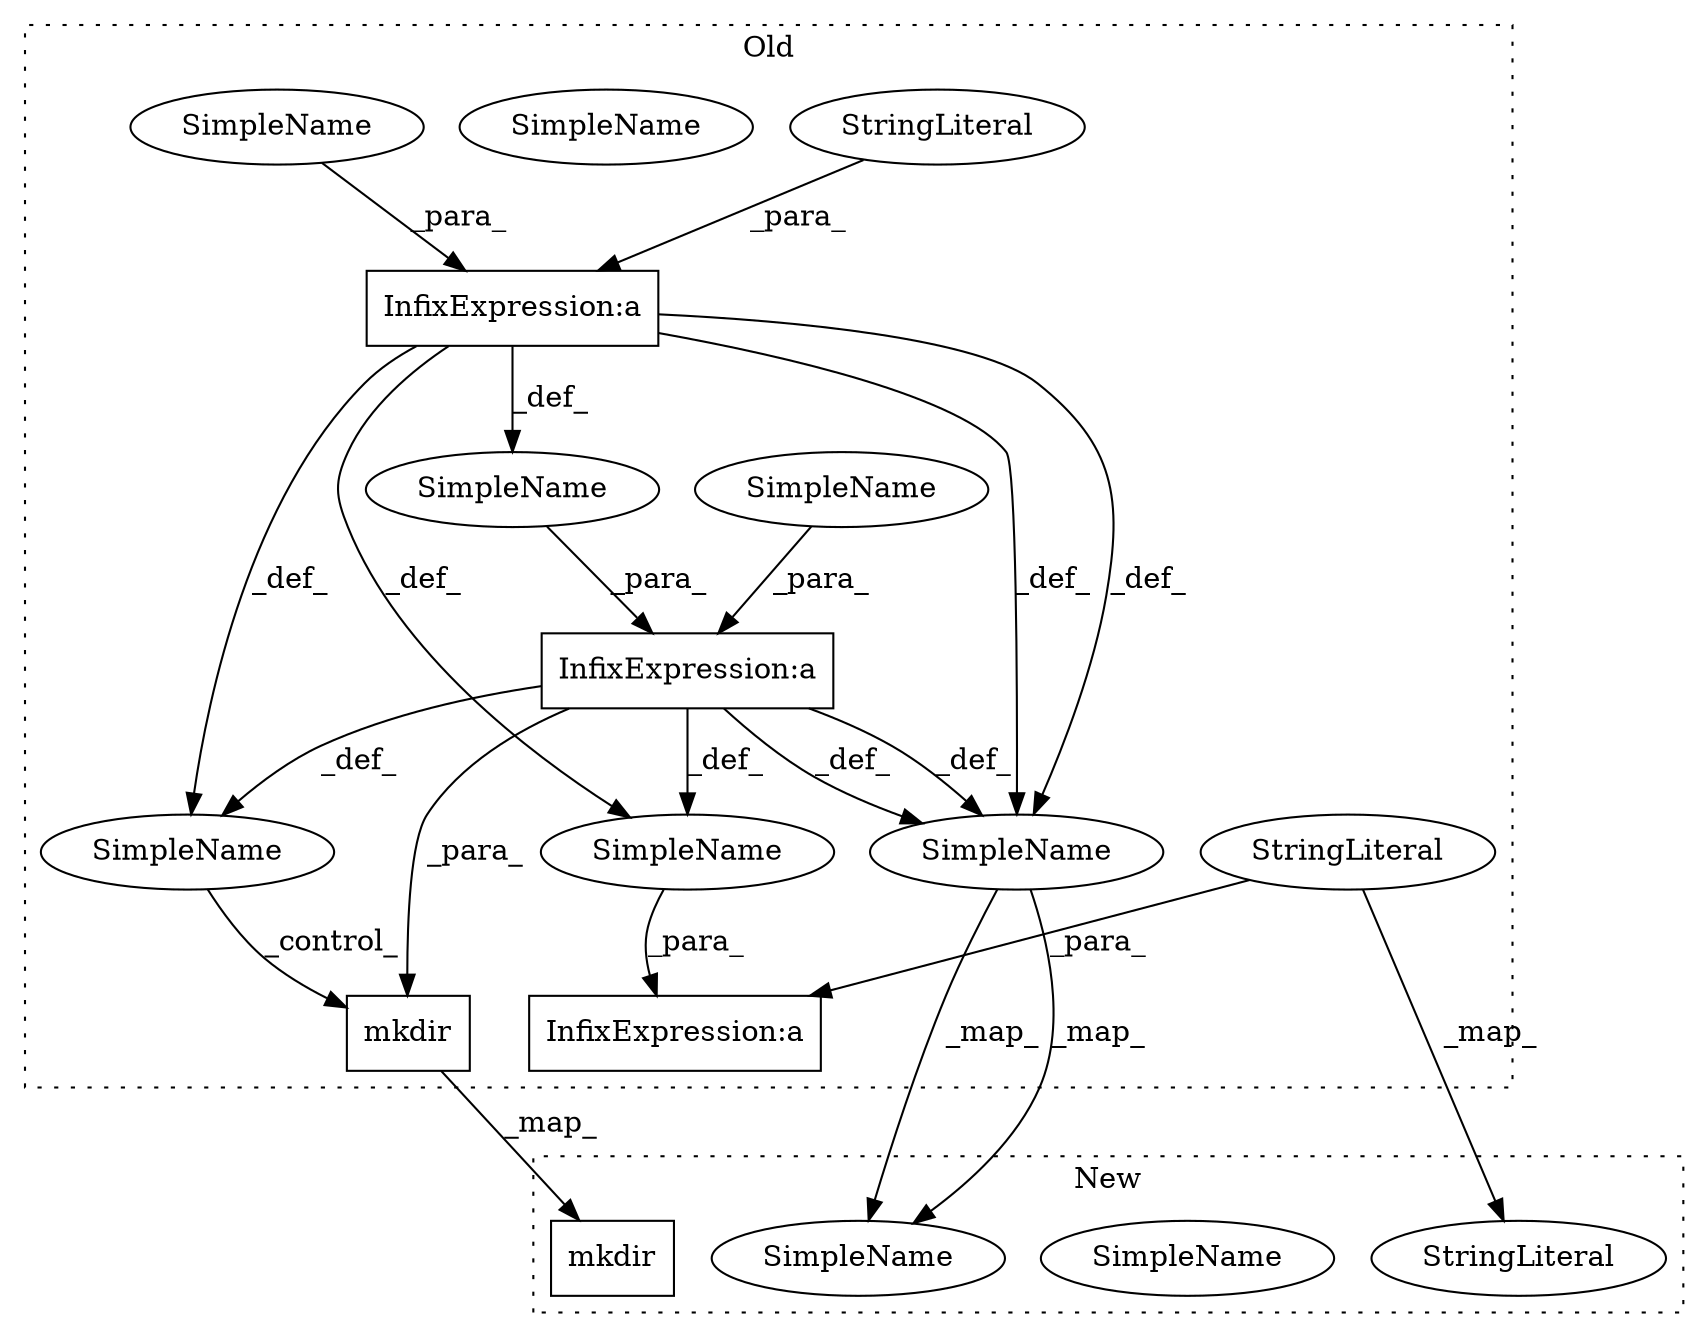 digraph G {
subgraph cluster0 {
1 [label="mkdir" a="32" s="2593,2624" l="6,1" shape="box"];
3 [label="InfixExpression:a" a="27" s="2495" l="3" shape="box"];
4 [label="StringLiteral" a="45" s="2486" l="9" shape="ellipse"];
5 [label="InfixExpression:a" a="27" s="2482" l="3" shape="box"];
6 [label="SimpleName" a="42" s="" l="" shape="ellipse"];
7 [label="SimpleName" a="42" s="" l="" shape="ellipse"];
8 [label="SimpleName" a="42" s="2453" l="14" shape="ellipse"];
11 [label="SimpleName" a="42" s="2453" l="14" shape="ellipse"];
12 [label="SimpleName" a="42" s="" l="" shape="ellipse"];
13 [label="InfixExpression:a" a="27" s="3147" l="12" shape="box"];
14 [label="StringLiteral" a="45" s="3137" l="10" shape="ellipse"];
16 [label="SimpleName" a="42" s="2469" l="13" shape="ellipse"];
17 [label="SimpleName" a="42" s="2498" l="2" shape="ellipse"];
label = "Old";
style="dotted";
}
subgraph cluster1 {
2 [label="mkdir" a="32" s="2632,2663" l="6,1" shape="box"];
9 [label="SimpleName" a="42" s="2448" l="14" shape="ellipse"];
10 [label="SimpleName" a="42" s="2448" l="14" shape="ellipse"];
15 [label="StringLiteral" a="45" s="3202" l="13" shape="ellipse"];
label = "New";
style="dotted";
}
1 -> 2 [label="_map_"];
3 -> 12 [label="_def_"];
3 -> 6 [label="_def_"];
3 -> 7 [label="_def_"];
3 -> 11 [label="_def_"];
3 -> 11 [label="_def_"];
4 -> 3 [label="_para_"];
5 -> 11 [label="_def_"];
5 -> 7 [label="_def_"];
5 -> 11 [label="_def_"];
5 -> 1 [label="_para_"];
5 -> 12 [label="_def_"];
6 -> 5 [label="_para_"];
7 -> 1 [label="_control_"];
11 -> 10 [label="_map_"];
11 -> 10 [label="_map_"];
12 -> 13 [label="_para_"];
14 -> 13 [label="_para_"];
14 -> 15 [label="_map_"];
16 -> 5 [label="_para_"];
17 -> 3 [label="_para_"];
}
